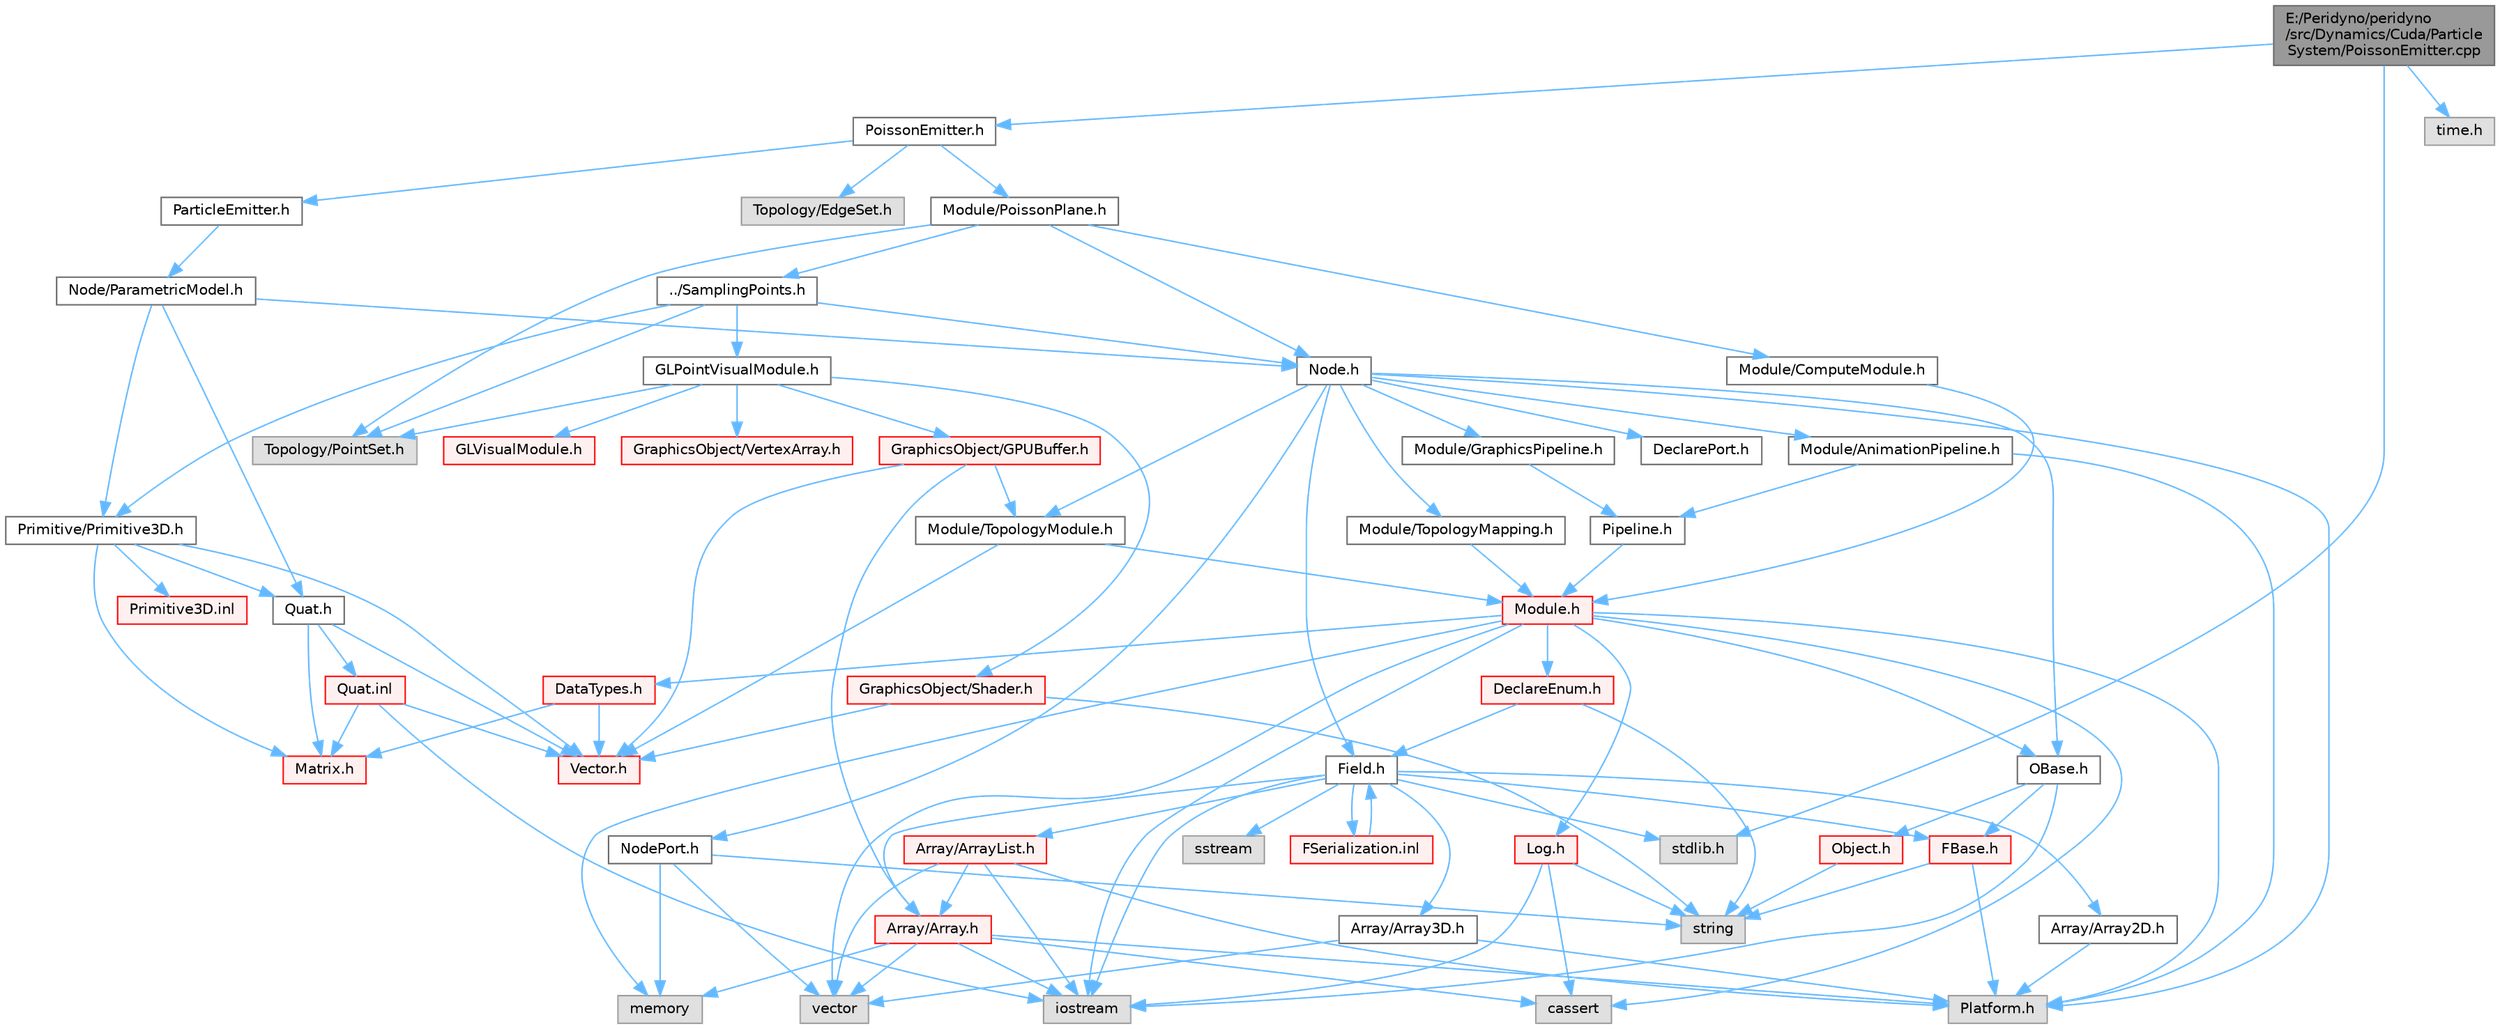 digraph "E:/Peridyno/peridyno/src/Dynamics/Cuda/ParticleSystem/PoissonEmitter.cpp"
{
 // LATEX_PDF_SIZE
  bgcolor="transparent";
  edge [fontname=Helvetica,fontsize=10,labelfontname=Helvetica,labelfontsize=10];
  node [fontname=Helvetica,fontsize=10,shape=box,height=0.2,width=0.4];
  Node1 [id="Node000001",label="E:/Peridyno/peridyno\l/src/Dynamics/Cuda/Particle\lSystem/PoissonEmitter.cpp",height=0.2,width=0.4,color="gray40", fillcolor="grey60", style="filled", fontcolor="black",tooltip=" "];
  Node1 -> Node2 [id="edge1_Node000001_Node000002",color="steelblue1",style="solid",tooltip=" "];
  Node2 [id="Node000002",label="PoissonEmitter.h",height=0.2,width=0.4,color="grey40", fillcolor="white", style="filled",URL="$_poisson_emitter_8h.html",tooltip=" "];
  Node2 -> Node3 [id="edge2_Node000002_Node000003",color="steelblue1",style="solid",tooltip=" "];
  Node3 [id="Node000003",label="ParticleEmitter.h",height=0.2,width=0.4,color="grey40", fillcolor="white", style="filled",URL="$_cuda_2_particle_system_2_particle_emitter_8h.html",tooltip=" "];
  Node3 -> Node4 [id="edge3_Node000003_Node000004",color="steelblue1",style="solid",tooltip=" "];
  Node4 [id="Node000004",label="Node/ParametricModel.h",height=0.2,width=0.4,color="grey40", fillcolor="white", style="filled",URL="$_parametric_model_8h.html",tooltip=" "];
  Node4 -> Node5 [id="edge4_Node000004_Node000005",color="steelblue1",style="solid",tooltip=" "];
  Node5 [id="Node000005",label="Node.h",height=0.2,width=0.4,color="grey40", fillcolor="white", style="filled",URL="$_node_8h.html",tooltip=" "];
  Node5 -> Node6 [id="edge5_Node000005_Node000006",color="steelblue1",style="solid",tooltip=" "];
  Node6 [id="Node000006",label="OBase.h",height=0.2,width=0.4,color="grey40", fillcolor="white", style="filled",URL="$_o_base_8h.html",tooltip=" "];
  Node6 -> Node7 [id="edge6_Node000006_Node000007",color="steelblue1",style="solid",tooltip=" "];
  Node7 [id="Node000007",label="iostream",height=0.2,width=0.4,color="grey60", fillcolor="#E0E0E0", style="filled",tooltip=" "];
  Node6 -> Node8 [id="edge7_Node000006_Node000008",color="steelblue1",style="solid",tooltip=" "];
  Node8 [id="Node000008",label="FBase.h",height=0.2,width=0.4,color="red", fillcolor="#FFF0F0", style="filled",URL="$_f_base_8h.html",tooltip=" "];
  Node8 -> Node9 [id="edge8_Node000008_Node000009",color="steelblue1",style="solid",tooltip=" "];
  Node9 [id="Node000009",label="Platform.h",height=0.2,width=0.4,color="grey60", fillcolor="#E0E0E0", style="filled",tooltip=" "];
  Node8 -> Node12 [id="edge9_Node000008_Node000012",color="steelblue1",style="solid",tooltip=" "];
  Node12 [id="Node000012",label="string",height=0.2,width=0.4,color="grey60", fillcolor="#E0E0E0", style="filled",tooltip=" "];
  Node6 -> Node15 [id="edge10_Node000006_Node000015",color="steelblue1",style="solid",tooltip=" "];
  Node15 [id="Node000015",label="Object.h",height=0.2,width=0.4,color="red", fillcolor="#FFF0F0", style="filled",URL="$_object_8h.html",tooltip=" "];
  Node15 -> Node12 [id="edge11_Node000015_Node000012",color="steelblue1",style="solid",tooltip=" "];
  Node5 -> Node18 [id="edge12_Node000005_Node000018",color="steelblue1",style="solid",tooltip=" "];
  Node18 [id="Node000018",label="Field.h",height=0.2,width=0.4,color="grey40", fillcolor="white", style="filled",URL="$_field_8h.html",tooltip=" "];
  Node18 -> Node7 [id="edge13_Node000018_Node000007",color="steelblue1",style="solid",tooltip=" "];
  Node18 -> Node19 [id="edge14_Node000018_Node000019",color="steelblue1",style="solid",tooltip=" "];
  Node19 [id="Node000019",label="stdlib.h",height=0.2,width=0.4,color="grey60", fillcolor="#E0E0E0", style="filled",tooltip=" "];
  Node18 -> Node20 [id="edge15_Node000018_Node000020",color="steelblue1",style="solid",tooltip=" "];
  Node20 [id="Node000020",label="sstream",height=0.2,width=0.4,color="grey60", fillcolor="#E0E0E0", style="filled",tooltip=" "];
  Node18 -> Node8 [id="edge16_Node000018_Node000008",color="steelblue1",style="solid",tooltip=" "];
  Node18 -> Node21 [id="edge17_Node000018_Node000021",color="steelblue1",style="solid",tooltip=" "];
  Node21 [id="Node000021",label="Array/Array.h",height=0.2,width=0.4,color="red", fillcolor="#FFF0F0", style="filled",URL="$_array_8h.html",tooltip=" "];
  Node21 -> Node9 [id="edge18_Node000021_Node000009",color="steelblue1",style="solid",tooltip=" "];
  Node21 -> Node22 [id="edge19_Node000021_Node000022",color="steelblue1",style="solid",tooltip=" "];
  Node22 [id="Node000022",label="cassert",height=0.2,width=0.4,color="grey60", fillcolor="#E0E0E0", style="filled",tooltip=" "];
  Node21 -> Node23 [id="edge20_Node000021_Node000023",color="steelblue1",style="solid",tooltip=" "];
  Node23 [id="Node000023",label="vector",height=0.2,width=0.4,color="grey60", fillcolor="#E0E0E0", style="filled",tooltip=" "];
  Node21 -> Node7 [id="edge21_Node000021_Node000007",color="steelblue1",style="solid",tooltip=" "];
  Node21 -> Node24 [id="edge22_Node000021_Node000024",color="steelblue1",style="solid",tooltip=" "];
  Node24 [id="Node000024",label="memory",height=0.2,width=0.4,color="grey60", fillcolor="#E0E0E0", style="filled",tooltip=" "];
  Node18 -> Node26 [id="edge23_Node000018_Node000026",color="steelblue1",style="solid",tooltip=" "];
  Node26 [id="Node000026",label="Array/Array2D.h",height=0.2,width=0.4,color="grey40", fillcolor="white", style="filled",URL="$_array2_d_8h.html",tooltip=" "];
  Node26 -> Node9 [id="edge24_Node000026_Node000009",color="steelblue1",style="solid",tooltip=" "];
  Node18 -> Node27 [id="edge25_Node000018_Node000027",color="steelblue1",style="solid",tooltip=" "];
  Node27 [id="Node000027",label="Array/Array3D.h",height=0.2,width=0.4,color="grey40", fillcolor="white", style="filled",URL="$_array3_d_8h.html",tooltip=" "];
  Node27 -> Node9 [id="edge26_Node000027_Node000009",color="steelblue1",style="solid",tooltip=" "];
  Node27 -> Node23 [id="edge27_Node000027_Node000023",color="steelblue1",style="solid",tooltip=" "];
  Node18 -> Node28 [id="edge28_Node000018_Node000028",color="steelblue1",style="solid",tooltip=" "];
  Node28 [id="Node000028",label="Array/ArrayList.h",height=0.2,width=0.4,color="red", fillcolor="#FFF0F0", style="filled",URL="$_array_list_8h.html",tooltip=" "];
  Node28 -> Node23 [id="edge29_Node000028_Node000023",color="steelblue1",style="solid",tooltip=" "];
  Node28 -> Node7 [id="edge30_Node000028_Node000007",color="steelblue1",style="solid",tooltip=" "];
  Node28 -> Node9 [id="edge31_Node000028_Node000009",color="steelblue1",style="solid",tooltip=" "];
  Node28 -> Node21 [id="edge32_Node000028_Node000021",color="steelblue1",style="solid",tooltip=" "];
  Node18 -> Node69 [id="edge33_Node000018_Node000069",color="steelblue1",style="solid",tooltip=" "];
  Node69 [id="Node000069",label="FSerialization.inl",height=0.2,width=0.4,color="red", fillcolor="#FFF0F0", style="filled",URL="$_f_serialization_8inl.html",tooltip=" "];
  Node69 -> Node18 [id="edge34_Node000069_Node000018",color="steelblue1",style="solid",tooltip=" "];
  Node5 -> Node9 [id="edge35_Node000005_Node000009",color="steelblue1",style="solid",tooltip=" "];
  Node5 -> Node73 [id="edge36_Node000005_Node000073",color="steelblue1",style="solid",tooltip=" "];
  Node73 [id="Node000073",label="DeclarePort.h",height=0.2,width=0.4,color="grey40", fillcolor="white", style="filled",URL="$_declare_port_8h.html",tooltip=" "];
  Node5 -> Node74 [id="edge37_Node000005_Node000074",color="steelblue1",style="solid",tooltip=" "];
  Node74 [id="Node000074",label="NodePort.h",height=0.2,width=0.4,color="grey40", fillcolor="white", style="filled",URL="$_node_port_8h.html",tooltip=" "];
  Node74 -> Node12 [id="edge38_Node000074_Node000012",color="steelblue1",style="solid",tooltip=" "];
  Node74 -> Node23 [id="edge39_Node000074_Node000023",color="steelblue1",style="solid",tooltip=" "];
  Node74 -> Node24 [id="edge40_Node000074_Node000024",color="steelblue1",style="solid",tooltip=" "];
  Node5 -> Node75 [id="edge41_Node000005_Node000075",color="steelblue1",style="solid",tooltip=" "];
  Node75 [id="Node000075",label="Module/TopologyModule.h",height=0.2,width=0.4,color="grey40", fillcolor="white", style="filled",URL="$_topology_module_8h.html",tooltip=" "];
  Node75 -> Node33 [id="edge42_Node000075_Node000033",color="steelblue1",style="solid",tooltip=" "];
  Node33 [id="Node000033",label="Vector.h",height=0.2,width=0.4,color="red", fillcolor="#FFF0F0", style="filled",URL="$_vector_8h.html",tooltip=" "];
  Node75 -> Node76 [id="edge43_Node000075_Node000076",color="steelblue1",style="solid",tooltip=" "];
  Node76 [id="Node000076",label="Module.h",height=0.2,width=0.4,color="red", fillcolor="#FFF0F0", style="filled",URL="$_module_8h.html",tooltip=" "];
  Node76 -> Node9 [id="edge44_Node000076_Node000009",color="steelblue1",style="solid",tooltip=" "];
  Node76 -> Node24 [id="edge45_Node000076_Node000024",color="steelblue1",style="solid",tooltip=" "];
  Node76 -> Node23 [id="edge46_Node000076_Node000023",color="steelblue1",style="solid",tooltip=" "];
  Node76 -> Node22 [id="edge47_Node000076_Node000022",color="steelblue1",style="solid",tooltip=" "];
  Node76 -> Node7 [id="edge48_Node000076_Node000007",color="steelblue1",style="solid",tooltip=" "];
  Node76 -> Node6 [id="edge49_Node000076_Node000006",color="steelblue1",style="solid",tooltip=" "];
  Node76 -> Node77 [id="edge50_Node000076_Node000077",color="steelblue1",style="solid",tooltip=" "];
  Node77 [id="Node000077",label="Log.h",height=0.2,width=0.4,color="red", fillcolor="#FFF0F0", style="filled",URL="$_log_8h.html",tooltip=" "];
  Node77 -> Node12 [id="edge51_Node000077_Node000012",color="steelblue1",style="solid",tooltip=" "];
  Node77 -> Node7 [id="edge52_Node000077_Node000007",color="steelblue1",style="solid",tooltip=" "];
  Node77 -> Node22 [id="edge53_Node000077_Node000022",color="steelblue1",style="solid",tooltip=" "];
  Node76 -> Node85 [id="edge54_Node000076_Node000085",color="steelblue1",style="solid",tooltip=" "];
  Node85 [id="Node000085",label="DataTypes.h",height=0.2,width=0.4,color="red", fillcolor="#FFF0F0", style="filled",URL="$_data_types_8h.html",tooltip=" "];
  Node85 -> Node33 [id="edge55_Node000085_Node000033",color="steelblue1",style="solid",tooltip=" "];
  Node85 -> Node51 [id="edge56_Node000085_Node000051",color="steelblue1",style="solid",tooltip=" "];
  Node51 [id="Node000051",label="Matrix.h",height=0.2,width=0.4,color="red", fillcolor="#FFF0F0", style="filled",URL="$_matrix_8h.html",tooltip=" "];
  Node76 -> Node90 [id="edge57_Node000076_Node000090",color="steelblue1",style="solid",tooltip=" "];
  Node90 [id="Node000090",label="DeclareEnum.h",height=0.2,width=0.4,color="red", fillcolor="#FFF0F0", style="filled",URL="$_declare_enum_8h.html",tooltip=" "];
  Node90 -> Node12 [id="edge58_Node000090_Node000012",color="steelblue1",style="solid",tooltip=" "];
  Node90 -> Node18 [id="edge59_Node000090_Node000018",color="steelblue1",style="solid",tooltip=" "];
  Node5 -> Node95 [id="edge60_Node000005_Node000095",color="steelblue1",style="solid",tooltip=" "];
  Node95 [id="Node000095",label="Module/TopologyMapping.h",height=0.2,width=0.4,color="grey40", fillcolor="white", style="filled",URL="$_topology_mapping_8h.html",tooltip=" "];
  Node95 -> Node76 [id="edge61_Node000095_Node000076",color="steelblue1",style="solid",tooltip=" "];
  Node5 -> Node96 [id="edge62_Node000005_Node000096",color="steelblue1",style="solid",tooltip=" "];
  Node96 [id="Node000096",label="Module/AnimationPipeline.h",height=0.2,width=0.4,color="grey40", fillcolor="white", style="filled",URL="$_animation_pipeline_8h.html",tooltip=" "];
  Node96 -> Node97 [id="edge63_Node000096_Node000097",color="steelblue1",style="solid",tooltip=" "];
  Node97 [id="Node000097",label="Pipeline.h",height=0.2,width=0.4,color="grey40", fillcolor="white", style="filled",URL="$_pipeline_8h.html",tooltip=" "];
  Node97 -> Node76 [id="edge64_Node000097_Node000076",color="steelblue1",style="solid",tooltip=" "];
  Node96 -> Node9 [id="edge65_Node000096_Node000009",color="steelblue1",style="solid",tooltip=" "];
  Node5 -> Node98 [id="edge66_Node000005_Node000098",color="steelblue1",style="solid",tooltip=" "];
  Node98 [id="Node000098",label="Module/GraphicsPipeline.h",height=0.2,width=0.4,color="grey40", fillcolor="white", style="filled",URL="$_graphics_pipeline_8h.html",tooltip=" "];
  Node98 -> Node97 [id="edge67_Node000098_Node000097",color="steelblue1",style="solid",tooltip=" "];
  Node4 -> Node64 [id="edge68_Node000004_Node000064",color="steelblue1",style="solid",tooltip=" "];
  Node64 [id="Node000064",label="Quat.h",height=0.2,width=0.4,color="grey40", fillcolor="white", style="filled",URL="$_quat_8h.html",tooltip="Implementation of quaternion."];
  Node64 -> Node33 [id="edge69_Node000064_Node000033",color="steelblue1",style="solid",tooltip=" "];
  Node64 -> Node51 [id="edge70_Node000064_Node000051",color="steelblue1",style="solid",tooltip=" "];
  Node64 -> Node65 [id="edge71_Node000064_Node000065",color="steelblue1",style="solid",tooltip=" "];
  Node65 [id="Node000065",label="Quat.inl",height=0.2,width=0.4,color="red", fillcolor="#FFF0F0", style="filled",URL="$_quat_8inl.html",tooltip=" "];
  Node65 -> Node7 [id="edge72_Node000065_Node000007",color="steelblue1",style="solid",tooltip=" "];
  Node65 -> Node33 [id="edge73_Node000065_Node000033",color="steelblue1",style="solid",tooltip=" "];
  Node65 -> Node51 [id="edge74_Node000065_Node000051",color="steelblue1",style="solid",tooltip=" "];
  Node4 -> Node99 [id="edge75_Node000004_Node000099",color="steelblue1",style="solid",tooltip=" "];
  Node99 [id="Node000099",label="Primitive/Primitive3D.h",height=0.2,width=0.4,color="grey40", fillcolor="white", style="filled",URL="$_primitive3_d_8h.html",tooltip=" "];
  Node99 -> Node33 [id="edge76_Node000099_Node000033",color="steelblue1",style="solid",tooltip=" "];
  Node99 -> Node51 [id="edge77_Node000099_Node000051",color="steelblue1",style="solid",tooltip=" "];
  Node99 -> Node64 [id="edge78_Node000099_Node000064",color="steelblue1",style="solid",tooltip=" "];
  Node99 -> Node100 [id="edge79_Node000099_Node000100",color="steelblue1",style="solid",tooltip=" "];
  Node100 [id="Node000100",label="Primitive3D.inl",height=0.2,width=0.4,color="red", fillcolor="#FFF0F0", style="filled",URL="$_primitive3_d_8inl.html",tooltip=" "];
  Node2 -> Node103 [id="edge80_Node000002_Node000103",color="steelblue1",style="solid",tooltip=" "];
  Node103 [id="Node000103",label="Topology/EdgeSet.h",height=0.2,width=0.4,color="grey60", fillcolor="#E0E0E0", style="filled",tooltip=" "];
  Node2 -> Node104 [id="edge81_Node000002_Node000104",color="steelblue1",style="solid",tooltip=" "];
  Node104 [id="Node000104",label="Module/PoissonPlane.h",height=0.2,width=0.4,color="grey40", fillcolor="white", style="filled",URL="$_poisson_plane_8h.html",tooltip=" "];
  Node104 -> Node5 [id="edge82_Node000104_Node000005",color="steelblue1",style="solid",tooltip=" "];
  Node104 -> Node105 [id="edge83_Node000104_Node000105",color="steelblue1",style="solid",tooltip=" "];
  Node105 [id="Node000105",label="Topology/PointSet.h",height=0.2,width=0.4,color="grey60", fillcolor="#E0E0E0", style="filled",tooltip=" "];
  Node104 -> Node106 [id="edge84_Node000104_Node000106",color="steelblue1",style="solid",tooltip=" "];
  Node106 [id="Node000106",label="../SamplingPoints.h",height=0.2,width=0.4,color="grey40", fillcolor="white", style="filled",URL="$_sampling_points_8h.html",tooltip=" "];
  Node106 -> Node5 [id="edge85_Node000106_Node000005",color="steelblue1",style="solid",tooltip=" "];
  Node106 -> Node99 [id="edge86_Node000106_Node000099",color="steelblue1",style="solid",tooltip=" "];
  Node106 -> Node105 [id="edge87_Node000106_Node000105",color="steelblue1",style="solid",tooltip=" "];
  Node106 -> Node107 [id="edge88_Node000106_Node000107",color="steelblue1",style="solid",tooltip=" "];
  Node107 [id="Node000107",label="GLPointVisualModule.h",height=0.2,width=0.4,color="grey40", fillcolor="white", style="filled",URL="$_g_l_point_visual_module_8h.html",tooltip=" "];
  Node107 -> Node105 [id="edge89_Node000107_Node000105",color="steelblue1",style="solid",tooltip=" "];
  Node107 -> Node108 [id="edge90_Node000107_Node000108",color="steelblue1",style="solid",tooltip=" "];
  Node108 [id="Node000108",label="GLVisualModule.h",height=0.2,width=0.4,color="red", fillcolor="#FFF0F0", style="filled",URL="$_g_l_visual_module_8h.html",tooltip=" "];
  Node107 -> Node113 [id="edge91_Node000107_Node000113",color="steelblue1",style="solid",tooltip=" "];
  Node113 [id="Node000113",label="GraphicsObject/GPUBuffer.h",height=0.2,width=0.4,color="red", fillcolor="#FFF0F0", style="filled",URL="$_g_p_u_buffer_8h.html",tooltip=" "];
  Node113 -> Node21 [id="edge92_Node000113_Node000021",color="steelblue1",style="solid",tooltip=" "];
  Node113 -> Node33 [id="edge93_Node000113_Node000033",color="steelblue1",style="solid",tooltip=" "];
  Node113 -> Node75 [id="edge94_Node000113_Node000075",color="steelblue1",style="solid",tooltip=" "];
  Node107 -> Node116 [id="edge95_Node000107_Node000116",color="steelblue1",style="solid",tooltip=" "];
  Node116 [id="Node000116",label="GraphicsObject/VertexArray.h",height=0.2,width=0.4,color="red", fillcolor="#FFF0F0", style="filled",URL="$_vertex_array_8h.html",tooltip=" "];
  Node107 -> Node117 [id="edge96_Node000107_Node000117",color="steelblue1",style="solid",tooltip=" "];
  Node117 [id="Node000117",label="GraphicsObject/Shader.h",height=0.2,width=0.4,color="red", fillcolor="#FFF0F0", style="filled",URL="$_shader_8h.html",tooltip=" "];
  Node117 -> Node12 [id="edge97_Node000117_Node000012",color="steelblue1",style="solid",tooltip=" "];
  Node117 -> Node33 [id="edge98_Node000117_Node000033",color="steelblue1",style="solid",tooltip=" "];
  Node104 -> Node118 [id="edge99_Node000104_Node000118",color="steelblue1",style="solid",tooltip=" "];
  Node118 [id="Node000118",label="Module/ComputeModule.h",height=0.2,width=0.4,color="grey40", fillcolor="white", style="filled",URL="$_compute_module_8h.html",tooltip=" "];
  Node118 -> Node76 [id="edge100_Node000118_Node000076",color="steelblue1",style="solid",tooltip=" "];
  Node1 -> Node119 [id="edge101_Node000001_Node000119",color="steelblue1",style="solid",tooltip=" "];
  Node119 [id="Node000119",label="time.h",height=0.2,width=0.4,color="grey60", fillcolor="#E0E0E0", style="filled",tooltip=" "];
  Node1 -> Node19 [id="edge102_Node000001_Node000019",color="steelblue1",style="solid",tooltip=" "];
}

